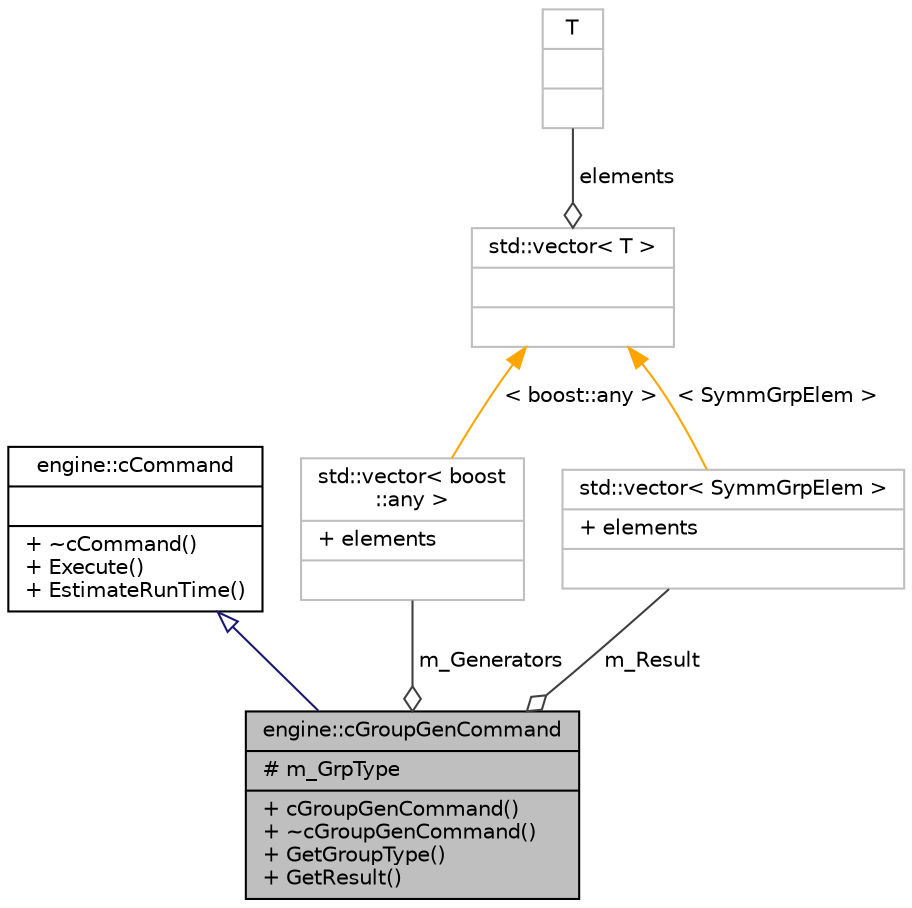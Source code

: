digraph G
{
  edge [fontname="Helvetica",fontsize="10",labelfontname="Helvetica",labelfontsize="10"];
  node [fontname="Helvetica",fontsize="10",shape=record];
  Node1 [label="{engine::cGroupGenCommand\n|# m_GrpType\l|+ cGroupGenCommand()\l+ ~cGroupGenCommand()\l+ GetGroupType()\l+ GetResult()\l}",height=0.2,width=0.4,color="black", fillcolor="grey75", style="filled" fontcolor="black"];
  Node2 -> Node1 [dir="back",color="midnightblue",fontsize="10",style="solid",arrowtail="onormal"];
  Node2 [label="{engine::cCommand\n||+ ~cCommand()\l+ Execute()\l+ EstimateRunTime()\l}",height=0.2,width=0.4,color="black", fillcolor="white", style="filled",URL="$classengine_1_1cCommand.html"];
  Node3 -> Node1 [color="grey25",fontsize="10",style="solid",label=" m_Generators" ,arrowhead="odiamond"];
  Node3 [label="{std::vector\< boost\l::any \>\n|+ elements\l|}",height=0.2,width=0.4,color="grey75", fillcolor="white", style="filled"];
  Node4 -> Node3 [dir="back",color="orange",fontsize="10",style="solid",label=" \< boost::any \>" ];
  Node4 [label="{std::vector\< T \>\n||}",height=0.2,width=0.4,color="grey75", fillcolor="white", style="filled",tooltip="STL class."];
  Node5 -> Node4 [color="grey25",fontsize="10",style="solid",label=" elements" ,arrowhead="odiamond"];
  Node5 [label="{T\n||}",height=0.2,width=0.4,color="grey75", fillcolor="white", style="filled"];
  Node6 -> Node1 [color="grey25",fontsize="10",style="solid",label=" m_Result" ,arrowhead="odiamond"];
  Node6 [label="{std::vector\< SymmGrpElem \>\n|+ elements\l|}",height=0.2,width=0.4,color="grey75", fillcolor="white", style="filled"];
  Node4 -> Node6 [dir="back",color="orange",fontsize="10",style="solid",label=" \< SymmGrpElem \>" ];
}
